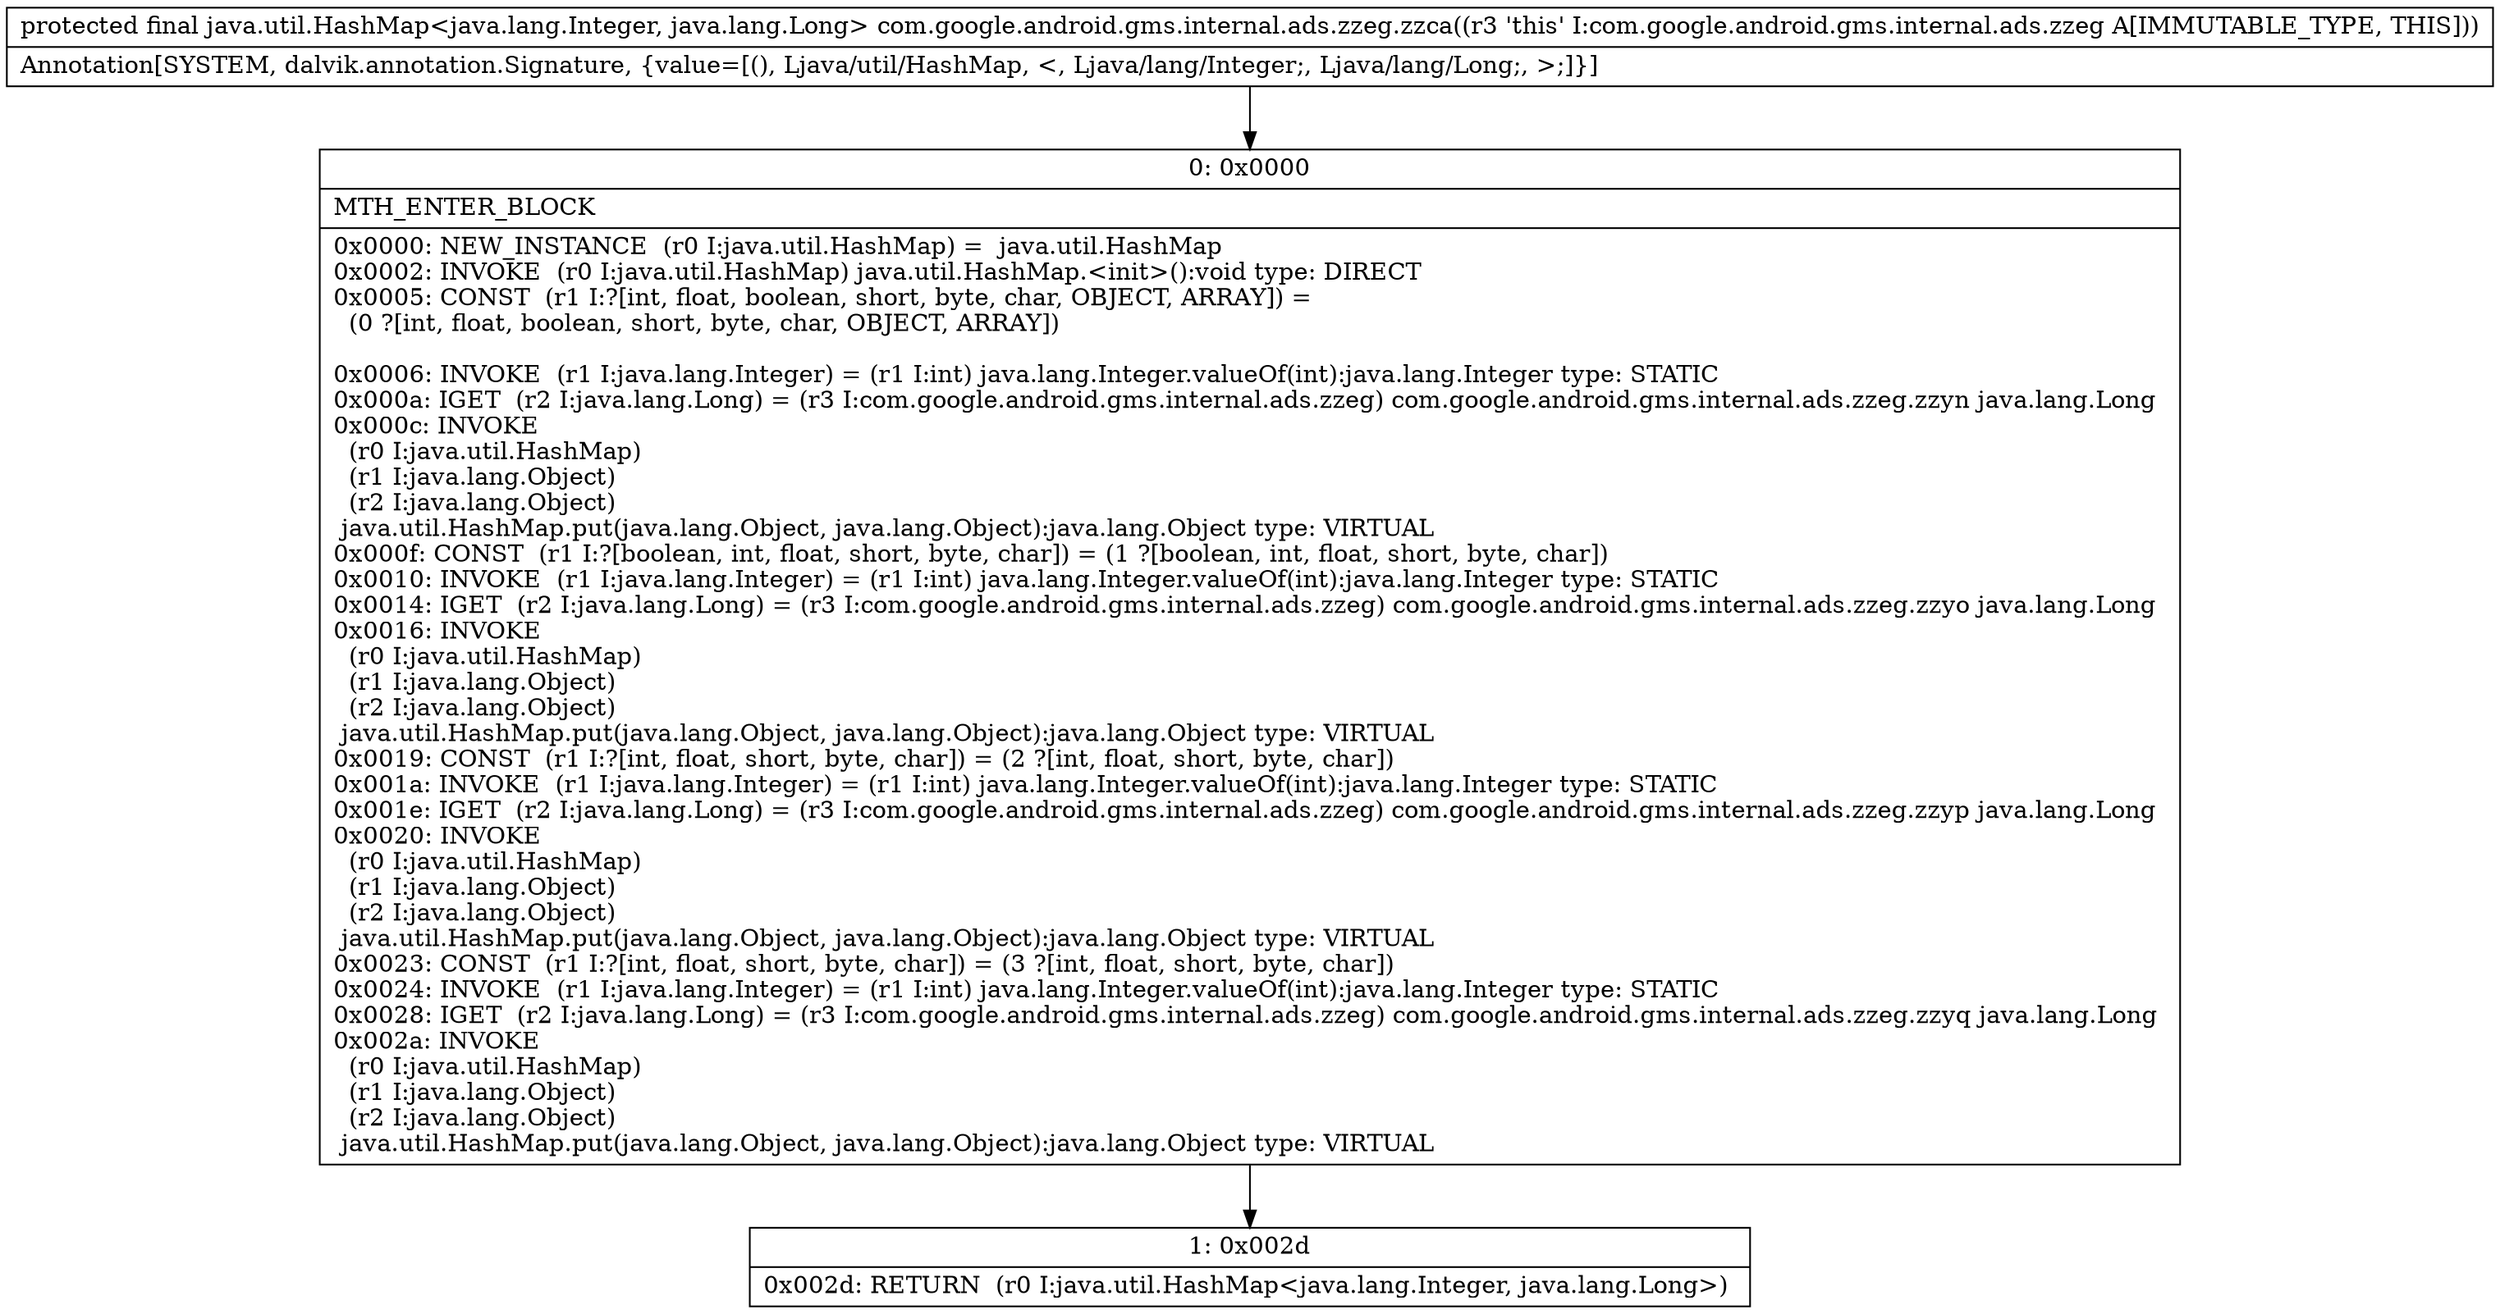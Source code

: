 digraph "CFG forcom.google.android.gms.internal.ads.zzeg.zzca()Ljava\/util\/HashMap;" {
Node_0 [shape=record,label="{0\:\ 0x0000|MTH_ENTER_BLOCK\l|0x0000: NEW_INSTANCE  (r0 I:java.util.HashMap) =  java.util.HashMap \l0x0002: INVOKE  (r0 I:java.util.HashMap) java.util.HashMap.\<init\>():void type: DIRECT \l0x0005: CONST  (r1 I:?[int, float, boolean, short, byte, char, OBJECT, ARRAY]) = \l  (0 ?[int, float, boolean, short, byte, char, OBJECT, ARRAY])\l \l0x0006: INVOKE  (r1 I:java.lang.Integer) = (r1 I:int) java.lang.Integer.valueOf(int):java.lang.Integer type: STATIC \l0x000a: IGET  (r2 I:java.lang.Long) = (r3 I:com.google.android.gms.internal.ads.zzeg) com.google.android.gms.internal.ads.zzeg.zzyn java.lang.Long \l0x000c: INVOKE  \l  (r0 I:java.util.HashMap)\l  (r1 I:java.lang.Object)\l  (r2 I:java.lang.Object)\l java.util.HashMap.put(java.lang.Object, java.lang.Object):java.lang.Object type: VIRTUAL \l0x000f: CONST  (r1 I:?[boolean, int, float, short, byte, char]) = (1 ?[boolean, int, float, short, byte, char]) \l0x0010: INVOKE  (r1 I:java.lang.Integer) = (r1 I:int) java.lang.Integer.valueOf(int):java.lang.Integer type: STATIC \l0x0014: IGET  (r2 I:java.lang.Long) = (r3 I:com.google.android.gms.internal.ads.zzeg) com.google.android.gms.internal.ads.zzeg.zzyo java.lang.Long \l0x0016: INVOKE  \l  (r0 I:java.util.HashMap)\l  (r1 I:java.lang.Object)\l  (r2 I:java.lang.Object)\l java.util.HashMap.put(java.lang.Object, java.lang.Object):java.lang.Object type: VIRTUAL \l0x0019: CONST  (r1 I:?[int, float, short, byte, char]) = (2 ?[int, float, short, byte, char]) \l0x001a: INVOKE  (r1 I:java.lang.Integer) = (r1 I:int) java.lang.Integer.valueOf(int):java.lang.Integer type: STATIC \l0x001e: IGET  (r2 I:java.lang.Long) = (r3 I:com.google.android.gms.internal.ads.zzeg) com.google.android.gms.internal.ads.zzeg.zzyp java.lang.Long \l0x0020: INVOKE  \l  (r0 I:java.util.HashMap)\l  (r1 I:java.lang.Object)\l  (r2 I:java.lang.Object)\l java.util.HashMap.put(java.lang.Object, java.lang.Object):java.lang.Object type: VIRTUAL \l0x0023: CONST  (r1 I:?[int, float, short, byte, char]) = (3 ?[int, float, short, byte, char]) \l0x0024: INVOKE  (r1 I:java.lang.Integer) = (r1 I:int) java.lang.Integer.valueOf(int):java.lang.Integer type: STATIC \l0x0028: IGET  (r2 I:java.lang.Long) = (r3 I:com.google.android.gms.internal.ads.zzeg) com.google.android.gms.internal.ads.zzeg.zzyq java.lang.Long \l0x002a: INVOKE  \l  (r0 I:java.util.HashMap)\l  (r1 I:java.lang.Object)\l  (r2 I:java.lang.Object)\l java.util.HashMap.put(java.lang.Object, java.lang.Object):java.lang.Object type: VIRTUAL \l}"];
Node_1 [shape=record,label="{1\:\ 0x002d|0x002d: RETURN  (r0 I:java.util.HashMap\<java.lang.Integer, java.lang.Long\>) \l}"];
MethodNode[shape=record,label="{protected final java.util.HashMap\<java.lang.Integer, java.lang.Long\> com.google.android.gms.internal.ads.zzeg.zzca((r3 'this' I:com.google.android.gms.internal.ads.zzeg A[IMMUTABLE_TYPE, THIS]))  | Annotation[SYSTEM, dalvik.annotation.Signature, \{value=[(), Ljava\/util\/HashMap, \<, Ljava\/lang\/Integer;, Ljava\/lang\/Long;, \>;]\}]\l}"];
MethodNode -> Node_0;
Node_0 -> Node_1;
}

